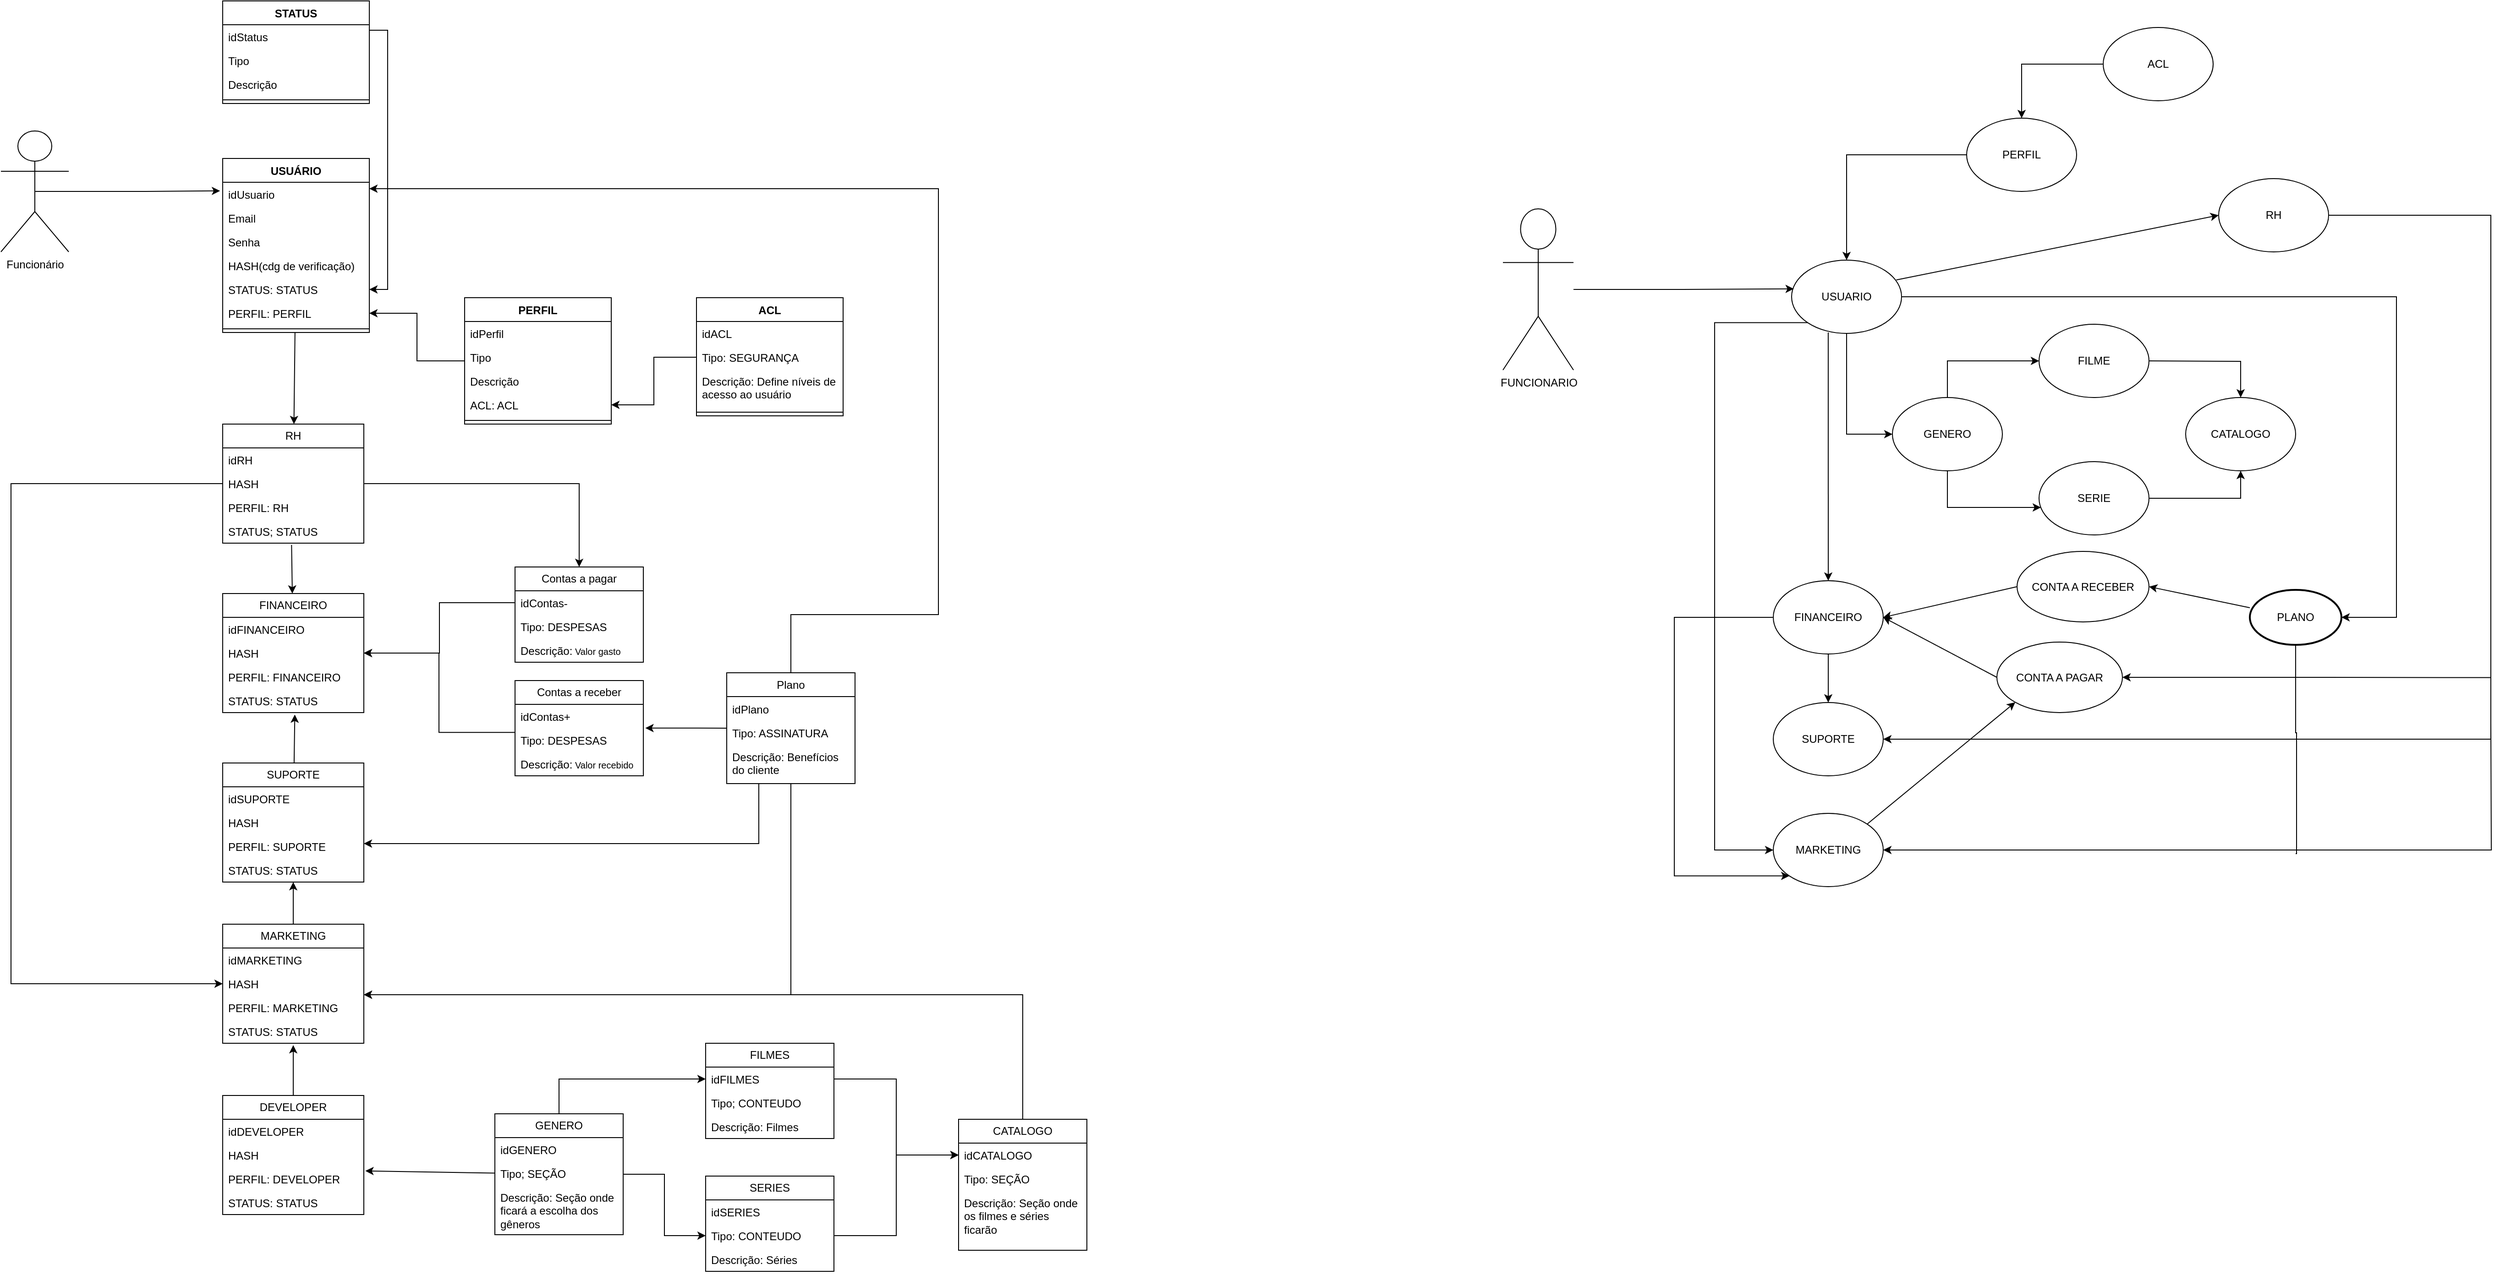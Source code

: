 <mxfile version="24.5.5" type="github">
  <diagram name="Página-1" id="Ob8t7g2TYM8r_jv-8s6d">
    <mxGraphModel dx="3418" dy="559" grid="1" gridSize="11" guides="1" tooltips="1" connect="1" arrows="1" fold="1" page="0" pageScale="1" pageWidth="827" pageHeight="1169" background="none" math="0" shadow="0">
      <root>
        <mxCell id="0" />
        <mxCell id="1" parent="0" />
        <mxCell id="3r2N66D5XA-EC9eLl1rr-42" value="FUNCIONARIO" style="shape=umlActor;verticalLabelPosition=bottom;verticalAlign=top;html=1;outlineConnect=0;" parent="1" vertex="1">
          <mxGeometry x="-385" y="594" width="77" height="176" as="geometry" />
        </mxCell>
        <mxCell id="3r2N66D5XA-EC9eLl1rr-51" style="edgeStyle=orthogonalEdgeStyle;rounded=0;orthogonalLoop=1;jettySize=auto;html=1;exitX=0.5;exitY=1;exitDx=0;exitDy=0;entryX=0;entryY=0.5;entryDx=0;entryDy=0;" parent="1" source="3r2N66D5XA-EC9eLl1rr-43" target="3r2N66D5XA-EC9eLl1rr-50" edge="1">
          <mxGeometry relative="1" as="geometry" />
        </mxCell>
        <mxCell id="OsPdIIonHmVWRVSw9wTC-19" style="edgeStyle=orthogonalEdgeStyle;rounded=0;orthogonalLoop=1;jettySize=auto;html=1;exitX=0;exitY=1;exitDx=0;exitDy=0;entryX=0;entryY=0.5;entryDx=0;entryDy=0;" edge="1" parent="1" source="3r2N66D5XA-EC9eLl1rr-43" target="OsPdIIonHmVWRVSw9wTC-18">
          <mxGeometry relative="1" as="geometry">
            <Array as="points">
              <mxPoint x="-154" y="718" />
              <mxPoint x="-154" y="1294" />
            </Array>
          </mxGeometry>
        </mxCell>
        <mxCell id="3r2N66D5XA-EC9eLl1rr-43" value="USUARIO" style="ellipse;whiteSpace=wrap;html=1;" parent="1" vertex="1">
          <mxGeometry x="-70" y="650" width="120" height="80" as="geometry" />
        </mxCell>
        <mxCell id="3r2N66D5XA-EC9eLl1rr-47" style="edgeStyle=orthogonalEdgeStyle;rounded=0;orthogonalLoop=1;jettySize=auto;html=1;entryX=0.5;entryY=0;entryDx=0;entryDy=0;" parent="1" source="3r2N66D5XA-EC9eLl1rr-44" target="3r2N66D5XA-EC9eLl1rr-43" edge="1">
          <mxGeometry relative="1" as="geometry" />
        </mxCell>
        <mxCell id="3r2N66D5XA-EC9eLl1rr-44" value="PERFIL" style="ellipse;whiteSpace=wrap;html=1;" parent="1" vertex="1">
          <mxGeometry x="121" y="495" width="120" height="80" as="geometry" />
        </mxCell>
        <mxCell id="3r2N66D5XA-EC9eLl1rr-46" style="edgeStyle=orthogonalEdgeStyle;rounded=0;orthogonalLoop=1;jettySize=auto;html=1;exitX=0;exitY=0.5;exitDx=0;exitDy=0;entryX=0.5;entryY=0;entryDx=0;entryDy=0;" parent="1" source="3r2N66D5XA-EC9eLl1rr-45" target="3r2N66D5XA-EC9eLl1rr-44" edge="1">
          <mxGeometry relative="1" as="geometry">
            <mxPoint x="180" y="550" as="targetPoint" />
          </mxGeometry>
        </mxCell>
        <mxCell id="3r2N66D5XA-EC9eLl1rr-45" value="ACL" style="ellipse;whiteSpace=wrap;html=1;" parent="1" vertex="1">
          <mxGeometry x="270" y="396" width="120" height="80" as="geometry" />
        </mxCell>
        <mxCell id="3r2N66D5XA-EC9eLl1rr-49" value="CATALOGO" style="ellipse;whiteSpace=wrap;html=1;" parent="1" vertex="1">
          <mxGeometry x="360" y="800" width="120" height="80" as="geometry" />
        </mxCell>
        <mxCell id="OsPdIIonHmVWRVSw9wTC-4" style="edgeStyle=orthogonalEdgeStyle;rounded=0;orthogonalLoop=1;jettySize=auto;html=1;exitX=0.5;exitY=0;exitDx=0;exitDy=0;entryX=0;entryY=0.5;entryDx=0;entryDy=0;" edge="1" parent="1" source="3r2N66D5XA-EC9eLl1rr-50" target="3r2N66D5XA-EC9eLl1rr-52">
          <mxGeometry relative="1" as="geometry" />
        </mxCell>
        <mxCell id="3r2N66D5XA-EC9eLl1rr-50" value="GENERO" style="ellipse;whiteSpace=wrap;html=1;" parent="1" vertex="1">
          <mxGeometry x="40" y="800" width="120" height="80" as="geometry" />
        </mxCell>
        <mxCell id="3r2N66D5XA-EC9eLl1rr-57" style="edgeStyle=orthogonalEdgeStyle;rounded=0;orthogonalLoop=1;jettySize=auto;html=1;exitX=1;exitY=0.5;exitDx=0;exitDy=0;entryX=0.5;entryY=0;entryDx=0;entryDy=0;" parent="1" target="3r2N66D5XA-EC9eLl1rr-49" edge="1">
          <mxGeometry relative="1" as="geometry">
            <mxPoint x="320" y="760" as="sourcePoint" />
          </mxGeometry>
        </mxCell>
        <mxCell id="3r2N66D5XA-EC9eLl1rr-52" value="FILME" style="ellipse;whiteSpace=wrap;html=1;" parent="1" vertex="1">
          <mxGeometry x="200" y="720" width="120" height="80" as="geometry" />
        </mxCell>
        <mxCell id="3r2N66D5XA-EC9eLl1rr-56" style="edgeStyle=orthogonalEdgeStyle;rounded=0;orthogonalLoop=1;jettySize=auto;html=1;exitX=1;exitY=0.5;exitDx=0;exitDy=0;entryX=0.5;entryY=1;entryDx=0;entryDy=0;" parent="1" source="3r2N66D5XA-EC9eLl1rr-54" target="3r2N66D5XA-EC9eLl1rr-49" edge="1">
          <mxGeometry relative="1" as="geometry" />
        </mxCell>
        <mxCell id="3r2N66D5XA-EC9eLl1rr-54" value="SERIE" style="ellipse;whiteSpace=wrap;html=1;" parent="1" vertex="1">
          <mxGeometry x="200" y="870" width="120" height="80" as="geometry" />
        </mxCell>
        <mxCell id="OsPdIIonHmVWRVSw9wTC-16" value="" style="edgeStyle=orthogonalEdgeStyle;rounded=0;orthogonalLoop=1;jettySize=auto;html=1;" edge="1" parent="1" source="3r2N66D5XA-EC9eLl1rr-63" target="OsPdIIonHmVWRVSw9wTC-15">
          <mxGeometry relative="1" as="geometry" />
        </mxCell>
        <mxCell id="OsPdIIonHmVWRVSw9wTC-23" style="edgeStyle=orthogonalEdgeStyle;rounded=0;orthogonalLoop=1;jettySize=auto;html=1;entryX=0;entryY=1;entryDx=0;entryDy=0;" edge="1" parent="1" source="3r2N66D5XA-EC9eLl1rr-63" target="OsPdIIonHmVWRVSw9wTC-18">
          <mxGeometry relative="1" as="geometry">
            <Array as="points">
              <mxPoint x="-198" y="1040" />
              <mxPoint x="-198" y="1322" />
            </Array>
          </mxGeometry>
        </mxCell>
        <mxCell id="3r2N66D5XA-EC9eLl1rr-63" value="FINANCEIRO" style="ellipse;whiteSpace=wrap;html=1;" parent="1" vertex="1">
          <mxGeometry x="-90" y="1000" width="120" height="80" as="geometry" />
        </mxCell>
        <mxCell id="3r2N66D5XA-EC9eLl1rr-73" value="" style="rounded=0;orthogonalLoop=1;jettySize=auto;html=1;entryX=1;entryY=0.5;entryDx=0;entryDy=0;" parent="1" source="3r2N66D5XA-EC9eLl1rr-67" target="OsPdIIonHmVWRVSw9wTC-10" edge="1">
          <mxGeometry relative="1" as="geometry">
            <mxPoint x="370" y="1040" as="targetPoint" />
          </mxGeometry>
        </mxCell>
        <mxCell id="OsPdIIonHmVWRVSw9wTC-22" style="edgeStyle=orthogonalEdgeStyle;rounded=0;orthogonalLoop=1;jettySize=auto;html=1;exitX=0.5;exitY=1;exitDx=0;exitDy=0;exitPerimeter=0;endArrow=none;endFill=0;jumpStyle=none;flowAnimation=0;" edge="1" parent="1" source="3r2N66D5XA-EC9eLl1rr-67">
          <mxGeometry relative="1" as="geometry">
            <mxPoint x="480" y="1298" as="targetPoint" />
            <Array as="points">
              <mxPoint x="480" y="1166" />
              <mxPoint x="481" y="1298" />
            </Array>
          </mxGeometry>
        </mxCell>
        <mxCell id="3r2N66D5XA-EC9eLl1rr-67" value="PLANO" style="strokeWidth=2;html=1;shape=mxgraph.flowchart.start_1;whiteSpace=wrap;" parent="1" vertex="1">
          <mxGeometry x="430" y="1010" width="100" height="60" as="geometry" />
        </mxCell>
        <mxCell id="OsPdIIonHmVWRVSw9wTC-2" style="edgeStyle=orthogonalEdgeStyle;rounded=0;orthogonalLoop=1;jettySize=auto;html=1;exitX=1;exitY=0.5;exitDx=0;exitDy=0;entryX=1;entryY=0.5;entryDx=0;entryDy=0;entryPerimeter=0;" edge="1" parent="1" source="3r2N66D5XA-EC9eLl1rr-43" target="3r2N66D5XA-EC9eLl1rr-67">
          <mxGeometry relative="1" as="geometry">
            <Array as="points">
              <mxPoint x="590" y="690" />
              <mxPoint x="590" y="1040" />
            </Array>
          </mxGeometry>
        </mxCell>
        <mxCell id="OsPdIIonHmVWRVSw9wTC-5" style="edgeStyle=orthogonalEdgeStyle;rounded=0;orthogonalLoop=1;jettySize=auto;html=1;entryX=0.017;entryY=0.625;entryDx=0;entryDy=0;entryPerimeter=0;exitX=0.5;exitY=1;exitDx=0;exitDy=0;" edge="1" parent="1" source="3r2N66D5XA-EC9eLl1rr-50" target="3r2N66D5XA-EC9eLl1rr-54">
          <mxGeometry relative="1" as="geometry" />
        </mxCell>
        <mxCell id="OsPdIIonHmVWRVSw9wTC-7" style="edgeStyle=orthogonalEdgeStyle;rounded=0;orthogonalLoop=1;jettySize=auto;html=1;entryX=0.333;entryY=0.988;entryDx=0;entryDy=0;entryPerimeter=0;startArrow=classic;startFill=1;endArrow=none;endFill=0;" edge="1" parent="1" source="3r2N66D5XA-EC9eLl1rr-63" target="3r2N66D5XA-EC9eLl1rr-43">
          <mxGeometry relative="1" as="geometry" />
        </mxCell>
        <mxCell id="OsPdIIonHmVWRVSw9wTC-17" style="edgeStyle=orthogonalEdgeStyle;rounded=0;orthogonalLoop=1;jettySize=auto;html=1;entryX=1;entryY=0.5;entryDx=0;entryDy=0;" edge="1" parent="1" source="OsPdIIonHmVWRVSw9wTC-8" target="OsPdIIonHmVWRVSw9wTC-15">
          <mxGeometry relative="1" as="geometry">
            <Array as="points">
              <mxPoint x="693" y="601" />
              <mxPoint x="693" y="1173" />
            </Array>
          </mxGeometry>
        </mxCell>
        <mxCell id="OsPdIIonHmVWRVSw9wTC-8" value="RH" style="ellipse;whiteSpace=wrap;html=1;" vertex="1" parent="1">
          <mxGeometry x="396" y="561" width="120" height="80" as="geometry" />
        </mxCell>
        <mxCell id="OsPdIIonHmVWRVSw9wTC-9" style="rounded=0;orthogonalLoop=1;jettySize=auto;html=1;exitX=0;exitY=0.5;exitDx=0;exitDy=0;entryX=0.952;entryY=0.27;entryDx=0;entryDy=0;entryPerimeter=0;startArrow=classic;startFill=1;endArrow=none;endFill=0;" edge="1" parent="1" source="OsPdIIonHmVWRVSw9wTC-8" target="3r2N66D5XA-EC9eLl1rr-43">
          <mxGeometry relative="1" as="geometry" />
        </mxCell>
        <mxCell id="OsPdIIonHmVWRVSw9wTC-13" style="rounded=0;orthogonalLoop=1;jettySize=auto;html=1;exitX=0;exitY=0.5;exitDx=0;exitDy=0;entryX=1;entryY=0.5;entryDx=0;entryDy=0;" edge="1" parent="1" source="OsPdIIonHmVWRVSw9wTC-10" target="3r2N66D5XA-EC9eLl1rr-63">
          <mxGeometry relative="1" as="geometry" />
        </mxCell>
        <mxCell id="OsPdIIonHmVWRVSw9wTC-10" value="&lt;div&gt;CONTA A RECEBER&lt;/div&gt;" style="ellipse;whiteSpace=wrap;html=1;" vertex="1" parent="1">
          <mxGeometry x="176" y="968" width="144" height="77" as="geometry" />
        </mxCell>
        <mxCell id="OsPdIIonHmVWRVSw9wTC-14" style="rounded=0;orthogonalLoop=1;jettySize=auto;html=1;exitX=0;exitY=0.5;exitDx=0;exitDy=0;entryX=1;entryY=0.5;entryDx=0;entryDy=0;" edge="1" parent="1" source="OsPdIIonHmVWRVSw9wTC-11" target="3r2N66D5XA-EC9eLl1rr-63">
          <mxGeometry relative="1" as="geometry">
            <mxPoint x="44" y="1078" as="targetPoint" />
          </mxGeometry>
        </mxCell>
        <mxCell id="OsPdIIonHmVWRVSw9wTC-25" style="edgeStyle=orthogonalEdgeStyle;rounded=0;orthogonalLoop=1;jettySize=auto;html=1;exitX=1;exitY=0.5;exitDx=0;exitDy=0;endArrow=none;endFill=0;startArrow=classic;startFill=1;" edge="1" parent="1" source="OsPdIIonHmVWRVSw9wTC-11">
          <mxGeometry relative="1" as="geometry">
            <mxPoint x="693" y="1105.778" as="targetPoint" />
          </mxGeometry>
        </mxCell>
        <mxCell id="OsPdIIonHmVWRVSw9wTC-11" value="&lt;div&gt;CONTA A PAGAR&lt;br&gt;&lt;/div&gt;" style="ellipse;whiteSpace=wrap;html=1;" vertex="1" parent="1">
          <mxGeometry x="154" y="1067" width="137" height="77" as="geometry" />
        </mxCell>
        <mxCell id="OsPdIIonHmVWRVSw9wTC-15" value="SUPORTE" style="ellipse;whiteSpace=wrap;html=1;" vertex="1" parent="1">
          <mxGeometry x="-90" y="1133" width="120" height="80" as="geometry" />
        </mxCell>
        <mxCell id="OsPdIIonHmVWRVSw9wTC-20" style="edgeStyle=orthogonalEdgeStyle;rounded=0;orthogonalLoop=1;jettySize=auto;html=1;exitX=1;exitY=0.5;exitDx=0;exitDy=0;endArrow=none;endFill=0;startArrow=classic;startFill=1;" edge="1" parent="1" source="OsPdIIonHmVWRVSw9wTC-18">
          <mxGeometry relative="1" as="geometry">
            <mxPoint x="693" y="1155" as="targetPoint" />
          </mxGeometry>
        </mxCell>
        <mxCell id="OsPdIIonHmVWRVSw9wTC-21" style="rounded=0;orthogonalLoop=1;jettySize=auto;html=1;exitX=1;exitY=0;exitDx=0;exitDy=0;entryX=0;entryY=1;entryDx=0;entryDy=0;" edge="1" parent="1" source="OsPdIIonHmVWRVSw9wTC-18" target="OsPdIIonHmVWRVSw9wTC-11">
          <mxGeometry relative="1" as="geometry" />
        </mxCell>
        <mxCell id="OsPdIIonHmVWRVSw9wTC-18" value="MARKETING" style="ellipse;whiteSpace=wrap;html=1;" vertex="1" parent="1">
          <mxGeometry x="-90" y="1254" width="120" height="80" as="geometry" />
        </mxCell>
        <mxCell id="OsPdIIonHmVWRVSw9wTC-27" style="edgeStyle=orthogonalEdgeStyle;rounded=0;orthogonalLoop=1;jettySize=auto;html=1;entryX=0.02;entryY=0.392;entryDx=0;entryDy=0;entryPerimeter=0;" edge="1" parent="1" source="3r2N66D5XA-EC9eLl1rr-42" target="3r2N66D5XA-EC9eLl1rr-43">
          <mxGeometry relative="1" as="geometry" />
        </mxCell>
        <mxCell id="OsPdIIonHmVWRVSw9wTC-28" value="USUÁRIO" style="swimlane;fontStyle=1;align=center;verticalAlign=top;childLayout=stackLayout;horizontal=1;startSize=26;horizontalStack=0;resizeParent=1;resizeParentMax=0;resizeLast=0;collapsible=1;marginBottom=0;whiteSpace=wrap;html=1;" vertex="1" parent="1">
          <mxGeometry x="-1782" y="539" width="160" height="190" as="geometry" />
        </mxCell>
        <mxCell id="OsPdIIonHmVWRVSw9wTC-29" value="idUsuario" style="text;strokeColor=none;fillColor=none;align=left;verticalAlign=top;spacingLeft=4;spacingRight=4;overflow=hidden;rotatable=0;points=[[0,0.5],[1,0.5]];portConstraint=eastwest;whiteSpace=wrap;html=1;" vertex="1" parent="OsPdIIonHmVWRVSw9wTC-28">
          <mxGeometry y="26" width="160" height="26" as="geometry" />
        </mxCell>
        <mxCell id="OsPdIIonHmVWRVSw9wTC-32" value="Email" style="text;strokeColor=none;fillColor=none;align=left;verticalAlign=top;spacingLeft=4;spacingRight=4;overflow=hidden;rotatable=0;points=[[0,0.5],[1,0.5]];portConstraint=eastwest;whiteSpace=wrap;html=1;" vertex="1" parent="OsPdIIonHmVWRVSw9wTC-28">
          <mxGeometry y="52" width="160" height="26" as="geometry" />
        </mxCell>
        <mxCell id="OsPdIIonHmVWRVSw9wTC-33" value="Senha" style="text;strokeColor=none;fillColor=none;align=left;verticalAlign=top;spacingLeft=4;spacingRight=4;overflow=hidden;rotatable=0;points=[[0,0.5],[1,0.5]];portConstraint=eastwest;whiteSpace=wrap;html=1;" vertex="1" parent="OsPdIIonHmVWRVSw9wTC-28">
          <mxGeometry y="78" width="160" height="26" as="geometry" />
        </mxCell>
        <mxCell id="OsPdIIonHmVWRVSw9wTC-34" value="HASH(cdg de verificação)" style="text;strokeColor=none;fillColor=none;align=left;verticalAlign=top;spacingLeft=4;spacingRight=4;overflow=hidden;rotatable=0;points=[[0,0.5],[1,0.5]];portConstraint=eastwest;whiteSpace=wrap;html=1;" vertex="1" parent="OsPdIIonHmVWRVSw9wTC-28">
          <mxGeometry y="104" width="160" height="26" as="geometry" />
        </mxCell>
        <mxCell id="OsPdIIonHmVWRVSw9wTC-35" value="STATUS: STATUS" style="text;strokeColor=none;fillColor=none;align=left;verticalAlign=top;spacingLeft=4;spacingRight=4;overflow=hidden;rotatable=0;points=[[0,0.5],[1,0.5]];portConstraint=eastwest;whiteSpace=wrap;html=1;" vertex="1" parent="OsPdIIonHmVWRVSw9wTC-28">
          <mxGeometry y="130" width="160" height="26" as="geometry" />
        </mxCell>
        <mxCell id="OsPdIIonHmVWRVSw9wTC-36" value="PERFIL: PERFIL" style="text;strokeColor=none;fillColor=none;align=left;verticalAlign=top;spacingLeft=4;spacingRight=4;overflow=hidden;rotatable=0;points=[[0,0.5],[1,0.5]];portConstraint=eastwest;whiteSpace=wrap;html=1;" vertex="1" parent="OsPdIIonHmVWRVSw9wTC-28">
          <mxGeometry y="156" width="160" height="26" as="geometry" />
        </mxCell>
        <mxCell id="OsPdIIonHmVWRVSw9wTC-30" value="" style="line;strokeWidth=1;fillColor=none;align=left;verticalAlign=middle;spacingTop=-1;spacingLeft=3;spacingRight=3;rotatable=0;labelPosition=right;points=[];portConstraint=eastwest;strokeColor=inherit;" vertex="1" parent="OsPdIIonHmVWRVSw9wTC-28">
          <mxGeometry y="182" width="160" height="8" as="geometry" />
        </mxCell>
        <mxCell id="OsPdIIonHmVWRVSw9wTC-71" style="edgeStyle=orthogonalEdgeStyle;rounded=0;orthogonalLoop=1;jettySize=auto;html=1;" edge="1" parent="1" source="OsPdIIonHmVWRVSw9wTC-37" target="OsPdIIonHmVWRVSw9wTC-35">
          <mxGeometry relative="1" as="geometry">
            <Array as="points">
              <mxPoint x="-1602" y="399" />
              <mxPoint x="-1602" y="682" />
            </Array>
          </mxGeometry>
        </mxCell>
        <mxCell id="OsPdIIonHmVWRVSw9wTC-37" value="STATUS" style="swimlane;fontStyle=1;align=center;verticalAlign=top;childLayout=stackLayout;horizontal=1;startSize=26;horizontalStack=0;resizeParent=1;resizeParentMax=0;resizeLast=0;collapsible=1;marginBottom=0;whiteSpace=wrap;html=1;" vertex="1" parent="1">
          <mxGeometry x="-1782" y="367" width="160" height="112" as="geometry" />
        </mxCell>
        <mxCell id="OsPdIIonHmVWRVSw9wTC-38" value="idStatus" style="text;strokeColor=none;fillColor=none;align=left;verticalAlign=top;spacingLeft=4;spacingRight=4;overflow=hidden;rotatable=0;points=[[0,0.5],[1,0.5]];portConstraint=eastwest;whiteSpace=wrap;html=1;" vertex="1" parent="OsPdIIonHmVWRVSw9wTC-37">
          <mxGeometry y="26" width="160" height="26" as="geometry" />
        </mxCell>
        <mxCell id="OsPdIIonHmVWRVSw9wTC-39" value="Tipo" style="text;strokeColor=none;fillColor=none;align=left;verticalAlign=top;spacingLeft=4;spacingRight=4;overflow=hidden;rotatable=0;points=[[0,0.5],[1,0.5]];portConstraint=eastwest;whiteSpace=wrap;html=1;" vertex="1" parent="OsPdIIonHmVWRVSw9wTC-37">
          <mxGeometry y="52" width="160" height="26" as="geometry" />
        </mxCell>
        <mxCell id="OsPdIIonHmVWRVSw9wTC-40" value="Descrição" style="text;strokeColor=none;fillColor=none;align=left;verticalAlign=top;spacingLeft=4;spacingRight=4;overflow=hidden;rotatable=0;points=[[0,0.5],[1,0.5]];portConstraint=eastwest;whiteSpace=wrap;html=1;" vertex="1" parent="OsPdIIonHmVWRVSw9wTC-37">
          <mxGeometry y="78" width="160" height="26" as="geometry" />
        </mxCell>
        <mxCell id="OsPdIIonHmVWRVSw9wTC-44" value="" style="line;strokeWidth=1;fillColor=none;align=left;verticalAlign=middle;spacingTop=-1;spacingLeft=3;spacingRight=3;rotatable=0;labelPosition=right;points=[];portConstraint=eastwest;strokeColor=inherit;" vertex="1" parent="OsPdIIonHmVWRVSw9wTC-37">
          <mxGeometry y="104" width="160" height="8" as="geometry" />
        </mxCell>
        <mxCell id="OsPdIIonHmVWRVSw9wTC-61" style="edgeStyle=orthogonalEdgeStyle;rounded=0;orthogonalLoop=1;jettySize=auto;html=1;" edge="1" parent="1" source="OsPdIIonHmVWRVSw9wTC-46" target="OsPdIIonHmVWRVSw9wTC-36">
          <mxGeometry relative="1" as="geometry" />
        </mxCell>
        <mxCell id="OsPdIIonHmVWRVSw9wTC-46" value="PERFIL" style="swimlane;fontStyle=1;align=center;verticalAlign=top;childLayout=stackLayout;horizontal=1;startSize=26;horizontalStack=0;resizeParent=1;resizeParentMax=0;resizeLast=0;collapsible=1;marginBottom=0;whiteSpace=wrap;html=1;" vertex="1" parent="1">
          <mxGeometry x="-1518" y="691" width="160" height="138" as="geometry" />
        </mxCell>
        <mxCell id="OsPdIIonHmVWRVSw9wTC-47" value="idPerfil" style="text;strokeColor=none;fillColor=none;align=left;verticalAlign=top;spacingLeft=4;spacingRight=4;overflow=hidden;rotatable=0;points=[[0,0.5],[1,0.5]];portConstraint=eastwest;whiteSpace=wrap;html=1;" vertex="1" parent="OsPdIIonHmVWRVSw9wTC-46">
          <mxGeometry y="26" width="160" height="26" as="geometry" />
        </mxCell>
        <mxCell id="OsPdIIonHmVWRVSw9wTC-48" value="Tipo" style="text;strokeColor=none;fillColor=none;align=left;verticalAlign=top;spacingLeft=4;spacingRight=4;overflow=hidden;rotatable=0;points=[[0,0.5],[1,0.5]];portConstraint=eastwest;whiteSpace=wrap;html=1;" vertex="1" parent="OsPdIIonHmVWRVSw9wTC-46">
          <mxGeometry y="52" width="160" height="26" as="geometry" />
        </mxCell>
        <mxCell id="OsPdIIonHmVWRVSw9wTC-49" value="Descrição" style="text;strokeColor=none;fillColor=none;align=left;verticalAlign=top;spacingLeft=4;spacingRight=4;overflow=hidden;rotatable=0;points=[[0,0.5],[1,0.5]];portConstraint=eastwest;whiteSpace=wrap;html=1;" vertex="1" parent="OsPdIIonHmVWRVSw9wTC-46">
          <mxGeometry y="78" width="160" height="26" as="geometry" />
        </mxCell>
        <mxCell id="OsPdIIonHmVWRVSw9wTC-58" value="ACL: ACL" style="text;strokeColor=none;fillColor=none;align=left;verticalAlign=top;spacingLeft=4;spacingRight=4;overflow=hidden;rotatable=0;points=[[0,0.5],[1,0.5]];portConstraint=eastwest;whiteSpace=wrap;html=1;" vertex="1" parent="OsPdIIonHmVWRVSw9wTC-46">
          <mxGeometry y="104" width="160" height="26" as="geometry" />
        </mxCell>
        <mxCell id="OsPdIIonHmVWRVSw9wTC-50" value="" style="line;strokeWidth=1;fillColor=none;align=left;verticalAlign=middle;spacingTop=-1;spacingLeft=3;spacingRight=3;rotatable=0;labelPosition=right;points=[];portConstraint=eastwest;strokeColor=inherit;" vertex="1" parent="OsPdIIonHmVWRVSw9wTC-46">
          <mxGeometry y="130" width="160" height="8" as="geometry" />
        </mxCell>
        <mxCell id="OsPdIIonHmVWRVSw9wTC-52" value="ACL" style="swimlane;fontStyle=1;align=center;verticalAlign=top;childLayout=stackLayout;horizontal=1;startSize=26;horizontalStack=0;resizeParent=1;resizeParentMax=0;resizeLast=0;collapsible=1;marginBottom=0;whiteSpace=wrap;html=1;" vertex="1" parent="1">
          <mxGeometry x="-1265" y="691" width="160" height="129" as="geometry" />
        </mxCell>
        <mxCell id="OsPdIIonHmVWRVSw9wTC-53" value="idACL" style="text;strokeColor=none;fillColor=none;align=left;verticalAlign=top;spacingLeft=4;spacingRight=4;overflow=hidden;rotatable=0;points=[[0,0.5],[1,0.5]];portConstraint=eastwest;whiteSpace=wrap;html=1;" vertex="1" parent="OsPdIIonHmVWRVSw9wTC-52">
          <mxGeometry y="26" width="160" height="26" as="geometry" />
        </mxCell>
        <mxCell id="OsPdIIonHmVWRVSw9wTC-54" value="Tipo: SEGURANÇA" style="text;strokeColor=none;fillColor=none;align=left;verticalAlign=top;spacingLeft=4;spacingRight=4;overflow=hidden;rotatable=0;points=[[0,0.5],[1,0.5]];portConstraint=eastwest;whiteSpace=wrap;html=1;" vertex="1" parent="OsPdIIonHmVWRVSw9wTC-52">
          <mxGeometry y="52" width="160" height="26" as="geometry" />
        </mxCell>
        <mxCell id="OsPdIIonHmVWRVSw9wTC-55" value="Descrição: Define níveis de acesso ao usuário" style="text;strokeColor=none;fillColor=none;align=left;verticalAlign=top;spacingLeft=4;spacingRight=4;overflow=hidden;rotatable=0;points=[[0,0.5],[1,0.5]];portConstraint=eastwest;whiteSpace=wrap;html=1;" vertex="1" parent="OsPdIIonHmVWRVSw9wTC-52">
          <mxGeometry y="78" width="160" height="43" as="geometry" />
        </mxCell>
        <mxCell id="OsPdIIonHmVWRVSw9wTC-56" value="" style="line;strokeWidth=1;fillColor=none;align=left;verticalAlign=middle;spacingTop=-1;spacingLeft=3;spacingRight=3;rotatable=0;labelPosition=right;points=[];portConstraint=eastwest;strokeColor=inherit;" vertex="1" parent="OsPdIIonHmVWRVSw9wTC-52">
          <mxGeometry y="121" width="160" height="8" as="geometry" />
        </mxCell>
        <mxCell id="OsPdIIonHmVWRVSw9wTC-63" style="edgeStyle=orthogonalEdgeStyle;rounded=0;orthogonalLoop=1;jettySize=auto;html=1;" edge="1" parent="1" source="OsPdIIonHmVWRVSw9wTC-54" target="OsPdIIonHmVWRVSw9wTC-58">
          <mxGeometry relative="1" as="geometry" />
        </mxCell>
        <mxCell id="OsPdIIonHmVWRVSw9wTC-64" value="Funcionário" style="shape=umlActor;verticalLabelPosition=bottom;verticalAlign=top;html=1;" vertex="1" parent="1">
          <mxGeometry x="-2024" y="509" width="74" height="132" as="geometry" />
        </mxCell>
        <mxCell id="OsPdIIonHmVWRVSw9wTC-66" style="edgeStyle=orthogonalEdgeStyle;rounded=0;orthogonalLoop=1;jettySize=auto;html=1;entryX=-0.018;entryY=0.36;entryDx=0;entryDy=0;entryPerimeter=0;exitX=0.5;exitY=0.5;exitDx=0;exitDy=0;exitPerimeter=0;" edge="1" parent="1" source="OsPdIIonHmVWRVSw9wTC-64" target="OsPdIIonHmVWRVSw9wTC-29">
          <mxGeometry relative="1" as="geometry" />
        </mxCell>
        <mxCell id="OsPdIIonHmVWRVSw9wTC-77" style="rounded=0;orthogonalLoop=1;jettySize=auto;html=1;startArrow=classic;startFill=1;endArrow=none;endFill=0;" edge="1" parent="1" source="OsPdIIonHmVWRVSw9wTC-67" target="OsPdIIonHmVWRVSw9wTC-28">
          <mxGeometry relative="1" as="geometry" />
        </mxCell>
        <mxCell id="OsPdIIonHmVWRVSw9wTC-100" style="edgeStyle=orthogonalEdgeStyle;rounded=0;orthogonalLoop=1;jettySize=auto;html=1;" edge="1" parent="1" source="OsPdIIonHmVWRVSw9wTC-67" target="OsPdIIonHmVWRVSw9wTC-85">
          <mxGeometry relative="1" as="geometry">
            <Array as="points">
              <mxPoint x="-2013" y="894" />
              <mxPoint x="-2013" y="1440" />
            </Array>
          </mxGeometry>
        </mxCell>
        <mxCell id="OsPdIIonHmVWRVSw9wTC-67" value="RH" style="swimlane;fontStyle=0;childLayout=stackLayout;horizontal=1;startSize=26;fillColor=none;horizontalStack=0;resizeParent=1;resizeParentMax=0;resizeLast=0;collapsible=1;marginBottom=0;whiteSpace=wrap;html=1;" vertex="1" parent="1">
          <mxGeometry x="-1782" y="829" width="154" height="130" as="geometry" />
        </mxCell>
        <mxCell id="OsPdIIonHmVWRVSw9wTC-68" value="idRH" style="text;strokeColor=none;fillColor=none;align=left;verticalAlign=top;spacingLeft=4;spacingRight=4;overflow=hidden;rotatable=0;points=[[0,0.5],[1,0.5]];portConstraint=eastwest;whiteSpace=wrap;html=1;" vertex="1" parent="OsPdIIonHmVWRVSw9wTC-67">
          <mxGeometry y="26" width="154" height="26" as="geometry" />
        </mxCell>
        <mxCell id="OsPdIIonHmVWRVSw9wTC-69" value="HASH" style="text;strokeColor=none;fillColor=none;align=left;verticalAlign=top;spacingLeft=4;spacingRight=4;overflow=hidden;rotatable=0;points=[[0,0.5],[1,0.5]];portConstraint=eastwest;whiteSpace=wrap;html=1;" vertex="1" parent="OsPdIIonHmVWRVSw9wTC-67">
          <mxGeometry y="52" width="154" height="26" as="geometry" />
        </mxCell>
        <mxCell id="OsPdIIonHmVWRVSw9wTC-70" value="PERFIL: RH" style="text;strokeColor=none;fillColor=none;align=left;verticalAlign=top;spacingLeft=4;spacingRight=4;overflow=hidden;rotatable=0;points=[[0,0.5],[1,0.5]];portConstraint=eastwest;whiteSpace=wrap;html=1;" vertex="1" parent="OsPdIIonHmVWRVSw9wTC-67">
          <mxGeometry y="78" width="154" height="26" as="geometry" />
        </mxCell>
        <mxCell id="OsPdIIonHmVWRVSw9wTC-78" value="STATUS; STATUS" style="text;strokeColor=none;fillColor=none;align=left;verticalAlign=top;spacingLeft=4;spacingRight=4;overflow=hidden;rotatable=0;points=[[0,0.5],[1,0.5]];portConstraint=eastwest;whiteSpace=wrap;html=1;" vertex="1" parent="OsPdIIonHmVWRVSw9wTC-67">
          <mxGeometry y="104" width="154" height="26" as="geometry" />
        </mxCell>
        <mxCell id="OsPdIIonHmVWRVSw9wTC-73" value="FINANCEIRO" style="swimlane;fontStyle=0;childLayout=stackLayout;horizontal=1;startSize=26;fillColor=none;horizontalStack=0;resizeParent=1;resizeParentMax=0;resizeLast=0;collapsible=1;marginBottom=0;whiteSpace=wrap;html=1;" vertex="1" parent="1">
          <mxGeometry x="-1782" y="1014" width="154" height="130" as="geometry" />
        </mxCell>
        <mxCell id="OsPdIIonHmVWRVSw9wTC-74" value="idFINANCEIRO" style="text;strokeColor=none;fillColor=none;align=left;verticalAlign=top;spacingLeft=4;spacingRight=4;overflow=hidden;rotatable=0;points=[[0,0.5],[1,0.5]];portConstraint=eastwest;whiteSpace=wrap;html=1;" vertex="1" parent="OsPdIIonHmVWRVSw9wTC-73">
          <mxGeometry y="26" width="154" height="26" as="geometry" />
        </mxCell>
        <mxCell id="OsPdIIonHmVWRVSw9wTC-75" value="HASH" style="text;strokeColor=none;fillColor=none;align=left;verticalAlign=top;spacingLeft=4;spacingRight=4;overflow=hidden;rotatable=0;points=[[0,0.5],[1,0.5]];portConstraint=eastwest;whiteSpace=wrap;html=1;" vertex="1" parent="OsPdIIonHmVWRVSw9wTC-73">
          <mxGeometry y="52" width="154" height="26" as="geometry" />
        </mxCell>
        <mxCell id="OsPdIIonHmVWRVSw9wTC-76" value="PERFIL: FINANCEIRO" style="text;strokeColor=none;fillColor=none;align=left;verticalAlign=top;spacingLeft=4;spacingRight=4;overflow=hidden;rotatable=0;points=[[0,0.5],[1,0.5]];portConstraint=eastwest;whiteSpace=wrap;html=1;" vertex="1" parent="OsPdIIonHmVWRVSw9wTC-73">
          <mxGeometry y="78" width="154" height="26" as="geometry" />
        </mxCell>
        <mxCell id="OsPdIIonHmVWRVSw9wTC-79" value="STATUS: STATUS" style="text;strokeColor=none;fillColor=none;align=left;verticalAlign=top;spacingLeft=4;spacingRight=4;overflow=hidden;rotatable=0;points=[[0,0.5],[1,0.5]];portConstraint=eastwest;whiteSpace=wrap;html=1;" vertex="1" parent="OsPdIIonHmVWRVSw9wTC-73">
          <mxGeometry y="104" width="154" height="26" as="geometry" />
        </mxCell>
        <mxCell id="OsPdIIonHmVWRVSw9wTC-80" value="SUPORTE" style="swimlane;fontStyle=0;childLayout=stackLayout;horizontal=1;startSize=26;fillColor=none;horizontalStack=0;resizeParent=1;resizeParentMax=0;resizeLast=0;collapsible=1;marginBottom=0;whiteSpace=wrap;html=1;" vertex="1" parent="1">
          <mxGeometry x="-1782" y="1199" width="154" height="130" as="geometry" />
        </mxCell>
        <mxCell id="OsPdIIonHmVWRVSw9wTC-81" value="idSUPORTE" style="text;strokeColor=none;fillColor=none;align=left;verticalAlign=top;spacingLeft=4;spacingRight=4;overflow=hidden;rotatable=0;points=[[0,0.5],[1,0.5]];portConstraint=eastwest;whiteSpace=wrap;html=1;" vertex="1" parent="OsPdIIonHmVWRVSw9wTC-80">
          <mxGeometry y="26" width="154" height="26" as="geometry" />
        </mxCell>
        <mxCell id="OsPdIIonHmVWRVSw9wTC-82" value="HASH" style="text;strokeColor=none;fillColor=none;align=left;verticalAlign=top;spacingLeft=4;spacingRight=4;overflow=hidden;rotatable=0;points=[[0,0.5],[1,0.5]];portConstraint=eastwest;whiteSpace=wrap;html=1;" vertex="1" parent="OsPdIIonHmVWRVSw9wTC-80">
          <mxGeometry y="52" width="154" height="26" as="geometry" />
        </mxCell>
        <mxCell id="OsPdIIonHmVWRVSw9wTC-83" value="PERFIL: SUPORTE" style="text;strokeColor=none;fillColor=none;align=left;verticalAlign=top;spacingLeft=4;spacingRight=4;overflow=hidden;rotatable=0;points=[[0,0.5],[1,0.5]];portConstraint=eastwest;whiteSpace=wrap;html=1;" vertex="1" parent="OsPdIIonHmVWRVSw9wTC-80">
          <mxGeometry y="78" width="154" height="26" as="geometry" />
        </mxCell>
        <mxCell id="OsPdIIonHmVWRVSw9wTC-84" value="STATUS: STATUS" style="text;strokeColor=none;fillColor=none;align=left;verticalAlign=top;spacingLeft=4;spacingRight=4;overflow=hidden;rotatable=0;points=[[0,0.5],[1,0.5]];portConstraint=eastwest;whiteSpace=wrap;html=1;" vertex="1" parent="OsPdIIonHmVWRVSw9wTC-80">
          <mxGeometry y="104" width="154" height="26" as="geometry" />
        </mxCell>
        <mxCell id="OsPdIIonHmVWRVSw9wTC-93" value="" style="rounded=0;orthogonalLoop=1;jettySize=auto;html=1;" edge="1" parent="1" source="OsPdIIonHmVWRVSw9wTC-85" target="OsPdIIonHmVWRVSw9wTC-84">
          <mxGeometry relative="1" as="geometry" />
        </mxCell>
        <mxCell id="OsPdIIonHmVWRVSw9wTC-85" value="MARKETING" style="swimlane;fontStyle=0;childLayout=stackLayout;horizontal=1;startSize=26;fillColor=none;horizontalStack=0;resizeParent=1;resizeParentMax=0;resizeLast=0;collapsible=1;marginBottom=0;whiteSpace=wrap;html=1;" vertex="1" parent="1">
          <mxGeometry x="-1782" y="1375" width="154" height="130" as="geometry" />
        </mxCell>
        <mxCell id="OsPdIIonHmVWRVSw9wTC-86" value="idMARKETING" style="text;strokeColor=none;fillColor=none;align=left;verticalAlign=top;spacingLeft=4;spacingRight=4;overflow=hidden;rotatable=0;points=[[0,0.5],[1,0.5]];portConstraint=eastwest;whiteSpace=wrap;html=1;" vertex="1" parent="OsPdIIonHmVWRVSw9wTC-85">
          <mxGeometry y="26" width="154" height="26" as="geometry" />
        </mxCell>
        <mxCell id="OsPdIIonHmVWRVSw9wTC-87" value="HASH" style="text;strokeColor=none;fillColor=none;align=left;verticalAlign=top;spacingLeft=4;spacingRight=4;overflow=hidden;rotatable=0;points=[[0,0.5],[1,0.5]];portConstraint=eastwest;whiteSpace=wrap;html=1;" vertex="1" parent="OsPdIIonHmVWRVSw9wTC-85">
          <mxGeometry y="52" width="154" height="26" as="geometry" />
        </mxCell>
        <mxCell id="OsPdIIonHmVWRVSw9wTC-88" value="PERFIL: MARKETING" style="text;strokeColor=none;fillColor=none;align=left;verticalAlign=top;spacingLeft=4;spacingRight=4;overflow=hidden;rotatable=0;points=[[0,0.5],[1,0.5]];portConstraint=eastwest;whiteSpace=wrap;html=1;" vertex="1" parent="OsPdIIonHmVWRVSw9wTC-85">
          <mxGeometry y="78" width="154" height="26" as="geometry" />
        </mxCell>
        <mxCell id="OsPdIIonHmVWRVSw9wTC-89" value="STATUS: STATUS" style="text;strokeColor=none;fillColor=none;align=left;verticalAlign=top;spacingLeft=4;spacingRight=4;overflow=hidden;rotatable=0;points=[[0,0.5],[1,0.5]];portConstraint=eastwest;whiteSpace=wrap;html=1;" vertex="1" parent="OsPdIIonHmVWRVSw9wTC-85">
          <mxGeometry y="104" width="154" height="26" as="geometry" />
        </mxCell>
        <mxCell id="OsPdIIonHmVWRVSw9wTC-91" style="rounded=0;orthogonalLoop=1;jettySize=auto;html=1;entryX=0.488;entryY=1.072;entryDx=0;entryDy=0;entryPerimeter=0;startArrow=classic;startFill=1;endArrow=none;endFill=0;" edge="1" parent="1" source="OsPdIIonHmVWRVSw9wTC-73" target="OsPdIIonHmVWRVSw9wTC-78">
          <mxGeometry relative="1" as="geometry" />
        </mxCell>
        <mxCell id="OsPdIIonHmVWRVSw9wTC-92" style="rounded=0;orthogonalLoop=1;jettySize=auto;html=1;entryX=0.511;entryY=1.08;entryDx=0;entryDy=0;entryPerimeter=0;" edge="1" parent="1" source="OsPdIIonHmVWRVSw9wTC-80" target="OsPdIIonHmVWRVSw9wTC-79">
          <mxGeometry relative="1" as="geometry" />
        </mxCell>
        <mxCell id="OsPdIIonHmVWRVSw9wTC-99" style="edgeStyle=orthogonalEdgeStyle;rounded=0;orthogonalLoop=1;jettySize=auto;html=1;" edge="1" parent="1" source="OsPdIIonHmVWRVSw9wTC-94">
          <mxGeometry relative="1" as="geometry">
            <mxPoint x="-1705" y="1507" as="targetPoint" />
          </mxGeometry>
        </mxCell>
        <mxCell id="OsPdIIonHmVWRVSw9wTC-94" value="DEVELOPER" style="swimlane;fontStyle=0;childLayout=stackLayout;horizontal=1;startSize=26;fillColor=none;horizontalStack=0;resizeParent=1;resizeParentMax=0;resizeLast=0;collapsible=1;marginBottom=0;whiteSpace=wrap;html=1;" vertex="1" parent="1">
          <mxGeometry x="-1782" y="1562" width="154" height="130" as="geometry" />
        </mxCell>
        <mxCell id="OsPdIIonHmVWRVSw9wTC-95" value="idDEVELOPER" style="text;strokeColor=none;fillColor=none;align=left;verticalAlign=top;spacingLeft=4;spacingRight=4;overflow=hidden;rotatable=0;points=[[0,0.5],[1,0.5]];portConstraint=eastwest;whiteSpace=wrap;html=1;" vertex="1" parent="OsPdIIonHmVWRVSw9wTC-94">
          <mxGeometry y="26" width="154" height="26" as="geometry" />
        </mxCell>
        <mxCell id="OsPdIIonHmVWRVSw9wTC-96" value="HASH" style="text;strokeColor=none;fillColor=none;align=left;verticalAlign=top;spacingLeft=4;spacingRight=4;overflow=hidden;rotatable=0;points=[[0,0.5],[1,0.5]];portConstraint=eastwest;whiteSpace=wrap;html=1;" vertex="1" parent="OsPdIIonHmVWRVSw9wTC-94">
          <mxGeometry y="52" width="154" height="26" as="geometry" />
        </mxCell>
        <mxCell id="OsPdIIonHmVWRVSw9wTC-97" value="PERFIL: DEVELOPER" style="text;strokeColor=none;fillColor=none;align=left;verticalAlign=top;spacingLeft=4;spacingRight=4;overflow=hidden;rotatable=0;points=[[0,0.5],[1,0.5]];portConstraint=eastwest;whiteSpace=wrap;html=1;" vertex="1" parent="OsPdIIonHmVWRVSw9wTC-94">
          <mxGeometry y="78" width="154" height="26" as="geometry" />
        </mxCell>
        <mxCell id="OsPdIIonHmVWRVSw9wTC-98" value="STATUS: STATUS" style="text;strokeColor=none;fillColor=none;align=left;verticalAlign=top;spacingLeft=4;spacingRight=4;overflow=hidden;rotatable=0;points=[[0,0.5],[1,0.5]];portConstraint=eastwest;whiteSpace=wrap;html=1;" vertex="1" parent="OsPdIIonHmVWRVSw9wTC-94">
          <mxGeometry y="104" width="154" height="26" as="geometry" />
        </mxCell>
        <mxCell id="OsPdIIonHmVWRVSw9wTC-101" value="Contas a pagar" style="swimlane;fontStyle=0;childLayout=stackLayout;horizontal=1;startSize=26;fillColor=none;horizontalStack=0;resizeParent=1;resizeParentMax=0;resizeLast=0;collapsible=1;marginBottom=0;whiteSpace=wrap;html=1;" vertex="1" parent="1">
          <mxGeometry x="-1463" y="985" width="140" height="104" as="geometry" />
        </mxCell>
        <mxCell id="OsPdIIonHmVWRVSw9wTC-102" value="idContas-" style="text;strokeColor=none;fillColor=none;align=left;verticalAlign=top;spacingLeft=4;spacingRight=4;overflow=hidden;rotatable=0;points=[[0,0.5],[1,0.5]];portConstraint=eastwest;whiteSpace=wrap;html=1;" vertex="1" parent="OsPdIIonHmVWRVSw9wTC-101">
          <mxGeometry y="26" width="140" height="26" as="geometry" />
        </mxCell>
        <mxCell id="OsPdIIonHmVWRVSw9wTC-103" value="Tipo: DESPESAS" style="text;strokeColor=none;fillColor=none;align=left;verticalAlign=top;spacingLeft=4;spacingRight=4;overflow=hidden;rotatable=0;points=[[0,0.5],[1,0.5]];portConstraint=eastwest;whiteSpace=wrap;html=1;" vertex="1" parent="OsPdIIonHmVWRVSw9wTC-101">
          <mxGeometry y="52" width="140" height="26" as="geometry" />
        </mxCell>
        <mxCell id="OsPdIIonHmVWRVSw9wTC-104" value="Descrição:&lt;font size=&quot;1&quot;&gt; Valor gasto&lt;br&gt;&lt;/font&gt;" style="text;strokeColor=none;fillColor=none;align=left;verticalAlign=top;spacingLeft=4;spacingRight=4;overflow=hidden;rotatable=0;points=[[0,0.5],[1,0.5]];portConstraint=eastwest;whiteSpace=wrap;html=1;" vertex="1" parent="OsPdIIonHmVWRVSw9wTC-101">
          <mxGeometry y="78" width="140" height="26" as="geometry" />
        </mxCell>
        <mxCell id="OsPdIIonHmVWRVSw9wTC-114" style="edgeStyle=orthogonalEdgeStyle;rounded=0;orthogonalLoop=1;jettySize=auto;html=1;exitX=-0.002;exitY=1.176;exitDx=0;exitDy=0;entryX=1;entryY=0.5;entryDx=0;entryDy=0;exitPerimeter=0;" edge="1" parent="1" source="OsPdIIonHmVWRVSw9wTC-106" target="OsPdIIonHmVWRVSw9wTC-75">
          <mxGeometry relative="1" as="geometry">
            <Array as="points">
              <mxPoint x="-1546" y="1166" />
              <mxPoint x="-1546" y="1079" />
            </Array>
          </mxGeometry>
        </mxCell>
        <mxCell id="OsPdIIonHmVWRVSw9wTC-105" value="Contas a receber" style="swimlane;fontStyle=0;childLayout=stackLayout;horizontal=1;startSize=26;fillColor=none;horizontalStack=0;resizeParent=1;resizeParentMax=0;resizeLast=0;collapsible=1;marginBottom=0;whiteSpace=wrap;html=1;" vertex="1" parent="1">
          <mxGeometry x="-1463" y="1109" width="140" height="104" as="geometry" />
        </mxCell>
        <mxCell id="OsPdIIonHmVWRVSw9wTC-106" value="idContas+" style="text;strokeColor=none;fillColor=none;align=left;verticalAlign=top;spacingLeft=4;spacingRight=4;overflow=hidden;rotatable=0;points=[[0,0.5],[1,0.5]];portConstraint=eastwest;whiteSpace=wrap;html=1;" vertex="1" parent="OsPdIIonHmVWRVSw9wTC-105">
          <mxGeometry y="26" width="140" height="26" as="geometry" />
        </mxCell>
        <mxCell id="OsPdIIonHmVWRVSw9wTC-107" value="Tipo: DESPESAS" style="text;strokeColor=none;fillColor=none;align=left;verticalAlign=top;spacingLeft=4;spacingRight=4;overflow=hidden;rotatable=0;points=[[0,0.5],[1,0.5]];portConstraint=eastwest;whiteSpace=wrap;html=1;" vertex="1" parent="OsPdIIonHmVWRVSw9wTC-105">
          <mxGeometry y="52" width="140" height="26" as="geometry" />
        </mxCell>
        <mxCell id="OsPdIIonHmVWRVSw9wTC-108" value="Descrição:&lt;font size=&quot;1&quot;&gt; Valor recebido&lt;/font&gt;" style="text;strokeColor=none;fillColor=none;align=left;verticalAlign=top;spacingLeft=4;spacingRight=4;overflow=hidden;rotatable=0;points=[[0,0.5],[1,0.5]];portConstraint=eastwest;whiteSpace=wrap;html=1;" vertex="1" parent="OsPdIIonHmVWRVSw9wTC-105">
          <mxGeometry y="78" width="140" height="26" as="geometry" />
        </mxCell>
        <mxCell id="OsPdIIonHmVWRVSw9wTC-116" style="edgeStyle=orthogonalEdgeStyle;rounded=0;orthogonalLoop=1;jettySize=auto;html=1;" edge="1" parent="1" source="OsPdIIonHmVWRVSw9wTC-109" target="OsPdIIonHmVWRVSw9wTC-85">
          <mxGeometry relative="1" as="geometry">
            <Array as="points">
              <mxPoint x="-1162" y="1452" />
            </Array>
          </mxGeometry>
        </mxCell>
        <mxCell id="OsPdIIonHmVWRVSw9wTC-117" style="edgeStyle=orthogonalEdgeStyle;rounded=0;orthogonalLoop=1;jettySize=auto;html=1;" edge="1" parent="1" source="OsPdIIonHmVWRVSw9wTC-109" target="OsPdIIonHmVWRVSw9wTC-28">
          <mxGeometry relative="1" as="geometry">
            <Array as="points">
              <mxPoint x="-1001" y="1037" />
              <mxPoint x="-1001" y="572" />
            </Array>
          </mxGeometry>
        </mxCell>
        <mxCell id="OsPdIIonHmVWRVSw9wTC-118" style="edgeStyle=orthogonalEdgeStyle;rounded=0;orthogonalLoop=1;jettySize=auto;html=1;exitX=0.25;exitY=1;exitDx=0;exitDy=0;" edge="1" parent="1" source="OsPdIIonHmVWRVSw9wTC-109" target="OsPdIIonHmVWRVSw9wTC-80">
          <mxGeometry relative="1" as="geometry">
            <Array as="points">
              <mxPoint x="-1197" y="1287" />
            </Array>
          </mxGeometry>
        </mxCell>
        <mxCell id="OsPdIIonHmVWRVSw9wTC-120" value="" style="rounded=0;orthogonalLoop=1;jettySize=auto;html=1;entryX=1.016;entryY=-0.005;entryDx=0;entryDy=0;entryPerimeter=0;" edge="1" parent="1" source="OsPdIIonHmVWRVSw9wTC-109" target="OsPdIIonHmVWRVSw9wTC-107">
          <mxGeometry relative="1" as="geometry" />
        </mxCell>
        <mxCell id="OsPdIIonHmVWRVSw9wTC-109" value="Plano" style="swimlane;fontStyle=0;childLayout=stackLayout;horizontal=1;startSize=26;fillColor=none;horizontalStack=0;resizeParent=1;resizeParentMax=0;resizeLast=0;collapsible=1;marginBottom=0;whiteSpace=wrap;html=1;" vertex="1" parent="1">
          <mxGeometry x="-1232" y="1100.5" width="140" height="121" as="geometry" />
        </mxCell>
        <mxCell id="OsPdIIonHmVWRVSw9wTC-110" value="idPlano" style="text;strokeColor=none;fillColor=none;align=left;verticalAlign=top;spacingLeft=4;spacingRight=4;overflow=hidden;rotatable=0;points=[[0,0.5],[1,0.5]];portConstraint=eastwest;whiteSpace=wrap;html=1;" vertex="1" parent="OsPdIIonHmVWRVSw9wTC-109">
          <mxGeometry y="26" width="140" height="26" as="geometry" />
        </mxCell>
        <mxCell id="OsPdIIonHmVWRVSw9wTC-111" value="Tipo: ASSINATURA" style="text;strokeColor=none;fillColor=none;align=left;verticalAlign=top;spacingLeft=4;spacingRight=4;overflow=hidden;rotatable=0;points=[[0,0.5],[1,0.5]];portConstraint=eastwest;whiteSpace=wrap;html=1;" vertex="1" parent="OsPdIIonHmVWRVSw9wTC-109">
          <mxGeometry y="52" width="140" height="26" as="geometry" />
        </mxCell>
        <mxCell id="OsPdIIonHmVWRVSw9wTC-112" value="Descrição: Benefícios do cliente" style="text;strokeColor=none;fillColor=none;align=left;verticalAlign=top;spacingLeft=4;spacingRight=4;overflow=hidden;rotatable=0;points=[[0,0.5],[1,0.5]];portConstraint=eastwest;whiteSpace=wrap;html=1;" vertex="1" parent="OsPdIIonHmVWRVSw9wTC-109">
          <mxGeometry y="78" width="140" height="43" as="geometry" />
        </mxCell>
        <mxCell id="OsPdIIonHmVWRVSw9wTC-115" style="edgeStyle=orthogonalEdgeStyle;rounded=0;orthogonalLoop=1;jettySize=auto;html=1;exitX=0;exitY=0.5;exitDx=0;exitDy=0;entryX=1;entryY=0.5;entryDx=0;entryDy=0;" edge="1" parent="1" source="OsPdIIonHmVWRVSw9wTC-102" target="OsPdIIonHmVWRVSw9wTC-75">
          <mxGeometry relative="1" as="geometry" />
        </mxCell>
        <mxCell id="OsPdIIonHmVWRVSw9wTC-119" style="edgeStyle=orthogonalEdgeStyle;rounded=0;orthogonalLoop=1;jettySize=auto;html=1;entryX=0.5;entryY=0;entryDx=0;entryDy=0;" edge="1" parent="1" source="OsPdIIonHmVWRVSw9wTC-69" target="OsPdIIonHmVWRVSw9wTC-101">
          <mxGeometry relative="1" as="geometry" />
        </mxCell>
        <mxCell id="OsPdIIonHmVWRVSw9wTC-138" style="edgeStyle=orthogonalEdgeStyle;rounded=0;orthogonalLoop=1;jettySize=auto;html=1;entryX=0;entryY=0.5;entryDx=0;entryDy=0;" edge="1" parent="1" source="OsPdIIonHmVWRVSw9wTC-121" target="OsPdIIonHmVWRVSw9wTC-126">
          <mxGeometry relative="1" as="geometry" />
        </mxCell>
        <mxCell id="OsPdIIonHmVWRVSw9wTC-139" style="edgeStyle=orthogonalEdgeStyle;rounded=0;orthogonalLoop=1;jettySize=auto;html=1;entryX=0;entryY=0.5;entryDx=0;entryDy=0;" edge="1" parent="1" source="OsPdIIonHmVWRVSw9wTC-121" target="OsPdIIonHmVWRVSw9wTC-131">
          <mxGeometry relative="1" as="geometry" />
        </mxCell>
        <mxCell id="OsPdIIonHmVWRVSw9wTC-121" value="GENERO" style="swimlane;fontStyle=0;childLayout=stackLayout;horizontal=1;startSize=26;fillColor=none;horizontalStack=0;resizeParent=1;resizeParentMax=0;resizeLast=0;collapsible=1;marginBottom=0;whiteSpace=wrap;html=1;" vertex="1" parent="1">
          <mxGeometry x="-1485" y="1582" width="140" height="132" as="geometry" />
        </mxCell>
        <mxCell id="OsPdIIonHmVWRVSw9wTC-122" value="idGENERO" style="text;strokeColor=none;fillColor=none;align=left;verticalAlign=top;spacingLeft=4;spacingRight=4;overflow=hidden;rotatable=0;points=[[0,0.5],[1,0.5]];portConstraint=eastwest;whiteSpace=wrap;html=1;" vertex="1" parent="OsPdIIonHmVWRVSw9wTC-121">
          <mxGeometry y="26" width="140" height="26" as="geometry" />
        </mxCell>
        <mxCell id="OsPdIIonHmVWRVSw9wTC-123" value="Tipo; SEÇÃO" style="text;strokeColor=none;fillColor=none;align=left;verticalAlign=top;spacingLeft=4;spacingRight=4;overflow=hidden;rotatable=0;points=[[0,0.5],[1,0.5]];portConstraint=eastwest;whiteSpace=wrap;html=1;" vertex="1" parent="OsPdIIonHmVWRVSw9wTC-121">
          <mxGeometry y="52" width="140" height="26" as="geometry" />
        </mxCell>
        <mxCell id="OsPdIIonHmVWRVSw9wTC-124" value="Descrição: Seção onde ficará a escolha dos gêneros" style="text;strokeColor=none;fillColor=none;align=left;verticalAlign=top;spacingLeft=4;spacingRight=4;overflow=hidden;rotatable=0;points=[[0,0.5],[1,0.5]];portConstraint=eastwest;whiteSpace=wrap;html=1;" vertex="1" parent="OsPdIIonHmVWRVSw9wTC-121">
          <mxGeometry y="78" width="140" height="54" as="geometry" />
        </mxCell>
        <mxCell id="OsPdIIonHmVWRVSw9wTC-125" value="FILMES" style="swimlane;fontStyle=0;childLayout=stackLayout;horizontal=1;startSize=26;fillColor=none;horizontalStack=0;resizeParent=1;resizeParentMax=0;resizeLast=0;collapsible=1;marginBottom=0;whiteSpace=wrap;html=1;" vertex="1" parent="1">
          <mxGeometry x="-1255" y="1505" width="140" height="104" as="geometry" />
        </mxCell>
        <mxCell id="OsPdIIonHmVWRVSw9wTC-126" value="idFILMES" style="text;strokeColor=none;fillColor=none;align=left;verticalAlign=top;spacingLeft=4;spacingRight=4;overflow=hidden;rotatable=0;points=[[0,0.5],[1,0.5]];portConstraint=eastwest;whiteSpace=wrap;html=1;" vertex="1" parent="OsPdIIonHmVWRVSw9wTC-125">
          <mxGeometry y="26" width="140" height="26" as="geometry" />
        </mxCell>
        <mxCell id="OsPdIIonHmVWRVSw9wTC-127" value="Tipo; CONTEUDO" style="text;strokeColor=none;fillColor=none;align=left;verticalAlign=top;spacingLeft=4;spacingRight=4;overflow=hidden;rotatable=0;points=[[0,0.5],[1,0.5]];portConstraint=eastwest;whiteSpace=wrap;html=1;" vertex="1" parent="OsPdIIonHmVWRVSw9wTC-125">
          <mxGeometry y="52" width="140" height="26" as="geometry" />
        </mxCell>
        <mxCell id="OsPdIIonHmVWRVSw9wTC-128" value="Descrição: Filmes" style="text;strokeColor=none;fillColor=none;align=left;verticalAlign=top;spacingLeft=4;spacingRight=4;overflow=hidden;rotatable=0;points=[[0,0.5],[1,0.5]];portConstraint=eastwest;whiteSpace=wrap;html=1;" vertex="1" parent="OsPdIIonHmVWRVSw9wTC-125">
          <mxGeometry y="78" width="140" height="26" as="geometry" />
        </mxCell>
        <mxCell id="OsPdIIonHmVWRVSw9wTC-129" value="SERIES" style="swimlane;fontStyle=0;childLayout=stackLayout;horizontal=1;startSize=26;fillColor=none;horizontalStack=0;resizeParent=1;resizeParentMax=0;resizeLast=0;collapsible=1;marginBottom=0;whiteSpace=wrap;html=1;" vertex="1" parent="1">
          <mxGeometry x="-1255" y="1650" width="140" height="104" as="geometry" />
        </mxCell>
        <mxCell id="OsPdIIonHmVWRVSw9wTC-130" value="idSERIES" style="text;strokeColor=none;fillColor=none;align=left;verticalAlign=top;spacingLeft=4;spacingRight=4;overflow=hidden;rotatable=0;points=[[0,0.5],[1,0.5]];portConstraint=eastwest;whiteSpace=wrap;html=1;" vertex="1" parent="OsPdIIonHmVWRVSw9wTC-129">
          <mxGeometry y="26" width="140" height="26" as="geometry" />
        </mxCell>
        <mxCell id="OsPdIIonHmVWRVSw9wTC-131" value="Tipo: CONTEUDO" style="text;strokeColor=none;fillColor=none;align=left;verticalAlign=top;spacingLeft=4;spacingRight=4;overflow=hidden;rotatable=0;points=[[0,0.5],[1,0.5]];portConstraint=eastwest;whiteSpace=wrap;html=1;" vertex="1" parent="OsPdIIonHmVWRVSw9wTC-129">
          <mxGeometry y="52" width="140" height="26" as="geometry" />
        </mxCell>
        <mxCell id="OsPdIIonHmVWRVSw9wTC-132" value="Descrição: Séries" style="text;strokeColor=none;fillColor=none;align=left;verticalAlign=top;spacingLeft=4;spacingRight=4;overflow=hidden;rotatable=0;points=[[0,0.5],[1,0.5]];portConstraint=eastwest;whiteSpace=wrap;html=1;" vertex="1" parent="OsPdIIonHmVWRVSw9wTC-129">
          <mxGeometry y="78" width="140" height="26" as="geometry" />
        </mxCell>
        <mxCell id="OsPdIIonHmVWRVSw9wTC-144" style="edgeStyle=orthogonalEdgeStyle;rounded=0;orthogonalLoop=1;jettySize=auto;html=1;" edge="1" parent="1" source="OsPdIIonHmVWRVSw9wTC-133" target="OsPdIIonHmVWRVSw9wTC-85">
          <mxGeometry relative="1" as="geometry">
            <Array as="points">
              <mxPoint x="-909" y="1452" />
            </Array>
          </mxGeometry>
        </mxCell>
        <mxCell id="OsPdIIonHmVWRVSw9wTC-133" value="CATALOGO" style="swimlane;fontStyle=0;childLayout=stackLayout;horizontal=1;startSize=26;fillColor=none;horizontalStack=0;resizeParent=1;resizeParentMax=0;resizeLast=0;collapsible=1;marginBottom=0;whiteSpace=wrap;html=1;" vertex="1" parent="1">
          <mxGeometry x="-979" y="1588" width="140" height="143" as="geometry" />
        </mxCell>
        <mxCell id="OsPdIIonHmVWRVSw9wTC-134" value="idCATALOGO" style="text;strokeColor=none;fillColor=none;align=left;verticalAlign=top;spacingLeft=4;spacingRight=4;overflow=hidden;rotatable=0;points=[[0,0.5],[1,0.5]];portConstraint=eastwest;whiteSpace=wrap;html=1;" vertex="1" parent="OsPdIIonHmVWRVSw9wTC-133">
          <mxGeometry y="26" width="140" height="26" as="geometry" />
        </mxCell>
        <mxCell id="OsPdIIonHmVWRVSw9wTC-135" value="Tipo: SEÇÃO" style="text;strokeColor=none;fillColor=none;align=left;verticalAlign=top;spacingLeft=4;spacingRight=4;overflow=hidden;rotatable=0;points=[[0,0.5],[1,0.5]];portConstraint=eastwest;whiteSpace=wrap;html=1;" vertex="1" parent="OsPdIIonHmVWRVSw9wTC-133">
          <mxGeometry y="52" width="140" height="26" as="geometry" />
        </mxCell>
        <mxCell id="OsPdIIonHmVWRVSw9wTC-136" value="Descrição: Seção onde os filmes e séries ficarão" style="text;strokeColor=none;fillColor=none;align=left;verticalAlign=top;spacingLeft=4;spacingRight=4;overflow=hidden;rotatable=0;points=[[0,0.5],[1,0.5]];portConstraint=eastwest;whiteSpace=wrap;html=1;" vertex="1" parent="OsPdIIonHmVWRVSw9wTC-133">
          <mxGeometry y="78" width="140" height="65" as="geometry" />
        </mxCell>
        <mxCell id="OsPdIIonHmVWRVSw9wTC-137" style="rounded=0;orthogonalLoop=1;jettySize=auto;html=1;entryX=1.011;entryY=0.168;entryDx=0;entryDy=0;entryPerimeter=0;" edge="1" parent="1" source="OsPdIIonHmVWRVSw9wTC-121" target="OsPdIIonHmVWRVSw9wTC-97">
          <mxGeometry relative="1" as="geometry" />
        </mxCell>
        <mxCell id="OsPdIIonHmVWRVSw9wTC-140" style="edgeStyle=orthogonalEdgeStyle;rounded=0;orthogonalLoop=1;jettySize=auto;html=1;entryX=0;entryY=0.5;entryDx=0;entryDy=0;" edge="1" parent="1" source="OsPdIIonHmVWRVSw9wTC-126" target="OsPdIIonHmVWRVSw9wTC-134">
          <mxGeometry relative="1" as="geometry" />
        </mxCell>
        <mxCell id="OsPdIIonHmVWRVSw9wTC-142" style="edgeStyle=orthogonalEdgeStyle;rounded=0;orthogonalLoop=1;jettySize=auto;html=1;entryX=0;entryY=0.5;entryDx=0;entryDy=0;" edge="1" parent="1" source="OsPdIIonHmVWRVSw9wTC-131" target="OsPdIIonHmVWRVSw9wTC-134">
          <mxGeometry relative="1" as="geometry" />
        </mxCell>
      </root>
    </mxGraphModel>
  </diagram>
</mxfile>
